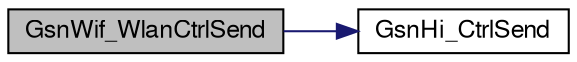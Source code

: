 digraph G
{
  edge [fontname="FreeSans",fontsize="12",labelfontname="FreeSans",labelfontsize="12"];
  node [fontname="FreeSans",fontsize="12",shape=record];
  rankdir=LR;
  Node1 [label="GsnWif_WlanCtrlSend",height=0.2,width=0.4,color="black", fillcolor="grey75", style="filled" fontcolor="black"];
  Node1 -> Node2 [color="midnightblue",fontsize="12",style="solid",fontname="FreeSans"];
  Node2 [label="GsnHi_CtrlSend",height=0.2,width=0.4,color="black", fillcolor="white", style="filled",URL="$a00521.html#a1a12a1d12a90b2c1a1364f14488c6746"];
}
